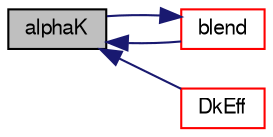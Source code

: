 digraph "alphaK"
{
  bgcolor="transparent";
  edge [fontname="FreeSans",fontsize="10",labelfontname="FreeSans",labelfontsize="10"];
  node [fontname="FreeSans",fontsize="10",shape=record];
  rankdir="LR";
  Node1156 [label="alphaK",height=0.2,width=0.4,color="black", fillcolor="grey75", style="filled", fontcolor="black"];
  Node1156 -> Node1157 [dir="back",color="midnightblue",fontsize="10",style="solid",fontname="FreeSans"];
  Node1157 [label="blend",height=0.2,width=0.4,color="red",URL="$a30866.html#a98d7b60619ba1b64773acf1d5ac9267c"];
  Node1157 -> Node1156 [dir="back",color="midnightblue",fontsize="10",style="solid",fontname="FreeSans"];
  Node1156 -> Node1163 [dir="back",color="midnightblue",fontsize="10",style="solid",fontname="FreeSans"];
  Node1163 [label="DkEff",height=0.2,width=0.4,color="red",URL="$a30866.html#aca4215d4a8caff4a6d9c5f760482c19f",tooltip="Return the effective diffusivity for k. "];
}
